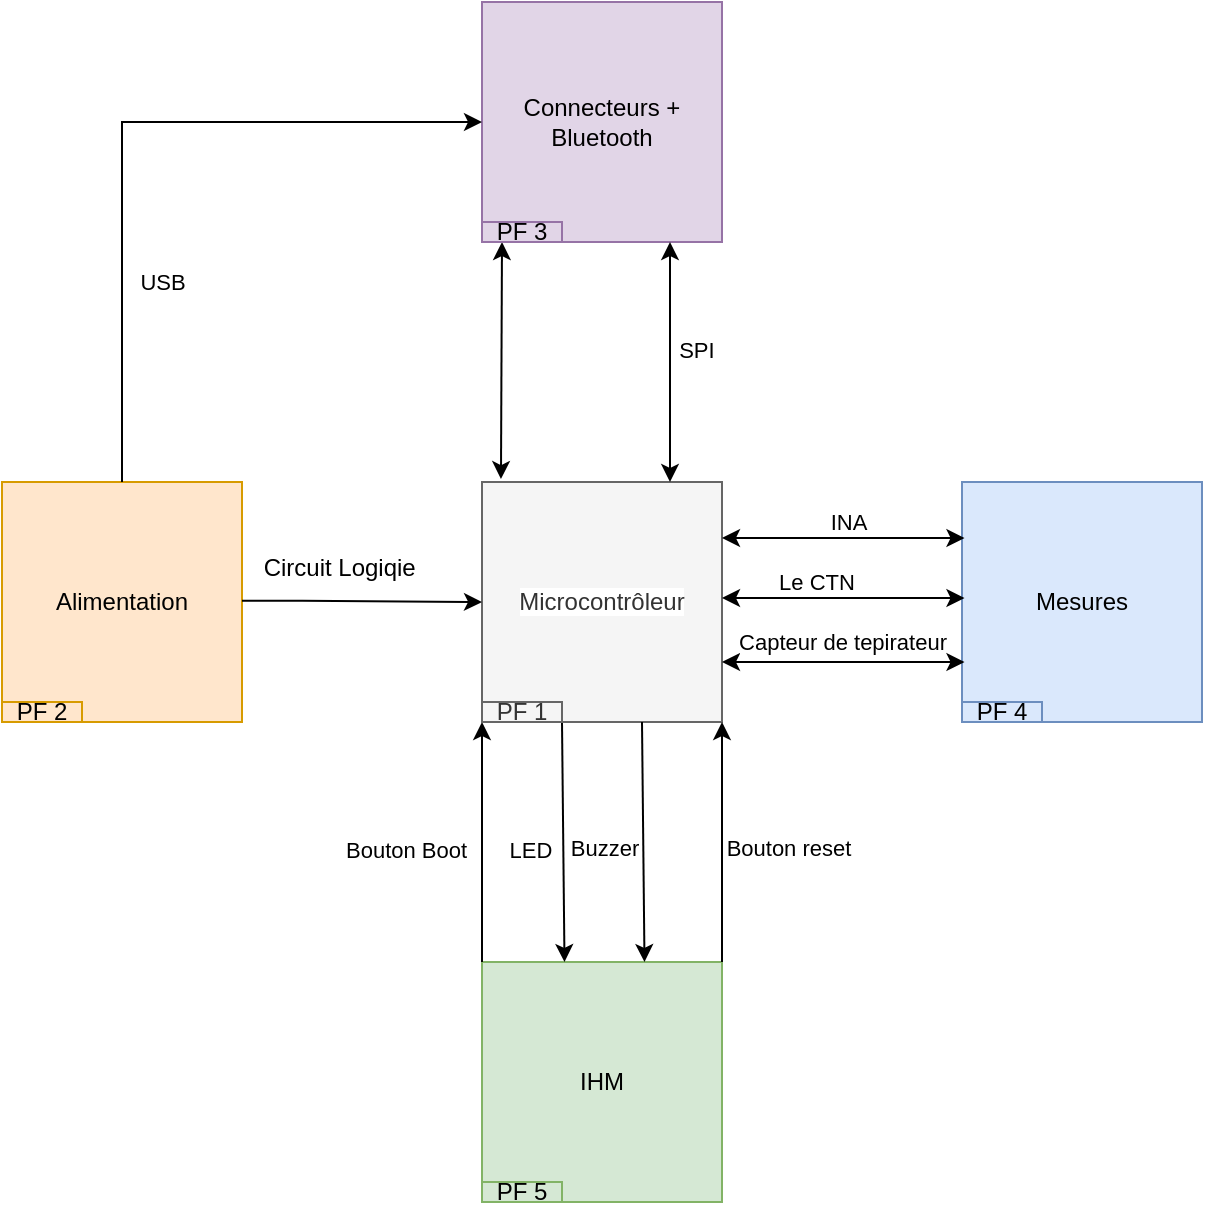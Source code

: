 <mxfile version="25.0.3" pages="4">
  <diagram id="eLjGlvtgSIuJ-01_XOGj" name="FP1">
    <mxGraphModel dx="906" dy="491" grid="1" gridSize="10" guides="1" tooltips="1" connect="1" arrows="1" fold="1" page="1" pageScale="1" pageWidth="827" pageHeight="1169" math="0" shadow="0">
      <root>
        <mxCell id="0" />
        <mxCell id="1" parent="0" />
        <mxCell id="Ai6zuHlEriuhiluNEPSa-1" value="&lt;span style=&quot;background-color: rgb(255, 255, 255);&quot;&gt;Microcontrôleur&lt;/span&gt;" style="whiteSpace=wrap;html=1;aspect=fixed;fillColor=#f5f5f5;fontColor=#333333;strokeColor=#666666;" parent="1" vertex="1">
          <mxGeometry x="320" y="240" width="120" height="120" as="geometry" />
        </mxCell>
        <mxCell id="DhyNFHMJRKEym1JWMfzO-1" value="Alimentation" style="whiteSpace=wrap;html=1;aspect=fixed;fillColor=#ffe6cc;strokeColor=#d79b00;" parent="1" vertex="1">
          <mxGeometry x="80" y="240" width="120" height="120" as="geometry" />
        </mxCell>
        <mxCell id="DhyNFHMJRKEym1JWMfzO-2" value="IHM" style="whiteSpace=wrap;html=1;aspect=fixed;fillColor=#d5e8d4;strokeColor=#82b366;" parent="1" vertex="1">
          <mxGeometry x="320" y="480" width="120" height="120" as="geometry" />
        </mxCell>
        <mxCell id="DhyNFHMJRKEym1JWMfzO-3" value="Connecteurs + Bluetooth" style="whiteSpace=wrap;html=1;aspect=fixed;fillColor=#e1d5e7;strokeColor=#9673a6;" parent="1" vertex="1">
          <mxGeometry x="320" width="120" height="120" as="geometry" />
        </mxCell>
        <mxCell id="DhyNFHMJRKEym1JWMfzO-4" value="Mesures" style="whiteSpace=wrap;html=1;aspect=fixed;fillColor=#dae8fc;strokeColor=#6c8ebf;" parent="1" vertex="1">
          <mxGeometry x="560" y="240" width="120" height="120" as="geometry" />
        </mxCell>
        <mxCell id="DhyNFHMJRKEym1JWMfzO-6" value="" style="endArrow=classic;html=1;rounded=0;entryX=0;entryY=0.5;entryDx=0;entryDy=0;" parent="1" target="Ai6zuHlEriuhiluNEPSa-1" edge="1">
          <mxGeometry width="50" height="50" relative="1" as="geometry">
            <mxPoint x="200" y="299.38" as="sourcePoint" />
            <mxPoint x="260" y="299.38" as="targetPoint" />
            <Array as="points">
              <mxPoint x="230" y="299.38" />
            </Array>
          </mxGeometry>
        </mxCell>
        <mxCell id="DhyNFHMJRKEym1JWMfzO-7" value="Circuit Logiqie&amp;nbsp;" style="text;html=1;align=center;verticalAlign=middle;resizable=0;points=[];autosize=1;strokeColor=none;fillColor=none;" parent="1" vertex="1">
          <mxGeometry x="200" y="268" width="100" height="30" as="geometry" />
        </mxCell>
        <mxCell id="DhyNFHMJRKEym1JWMfzO-8" value="" style="endArrow=classic;html=1;rounded=0;entryX=0;entryY=0.5;entryDx=0;entryDy=0;" parent="1" target="DhyNFHMJRKEym1JWMfzO-3" edge="1">
          <mxGeometry width="50" height="50" relative="1" as="geometry">
            <mxPoint x="140" y="240" as="sourcePoint" />
            <mxPoint x="140" y="60" as="targetPoint" />
            <Array as="points">
              <mxPoint x="140" y="60" />
            </Array>
          </mxGeometry>
        </mxCell>
        <mxCell id="DhyNFHMJRKEym1JWMfzO-9" value="USB" style="edgeLabel;html=1;align=center;verticalAlign=middle;resizable=0;points=[];" parent="DhyNFHMJRKEym1JWMfzO-8" vertex="1" connectable="0">
          <mxGeometry x="-0.443" y="-10" relative="1" as="geometry">
            <mxPoint x="10" as="offset" />
          </mxGeometry>
        </mxCell>
        <mxCell id="DhyNFHMJRKEym1JWMfzO-10" value="" style="endArrow=classic;startArrow=classic;html=1;rounded=0;exitX=0.25;exitY=0;exitDx=0;exitDy=0;entryX=0.25;entryY=1;entryDx=0;entryDy=0;" parent="1" source="oPwNnL5SmUsDwTw-lGXM-3" target="DhyNFHMJRKEym1JWMfzO-3" edge="1">
          <mxGeometry width="50" height="50" relative="1" as="geometry">
            <mxPoint x="360" y="240" as="sourcePoint" />
            <mxPoint x="362" y="130" as="targetPoint" />
          </mxGeometry>
        </mxCell>
        <mxCell id="DhyNFHMJRKEym1JWMfzO-20" value="" style="endArrow=classic;startArrow=classic;html=1;rounded=0;exitX=0.25;exitY=0;exitDx=0;exitDy=0;entryX=0.25;entryY=1;entryDx=0;entryDy=0;" parent="1" edge="1">
          <mxGeometry width="50" height="50" relative="1" as="geometry">
            <mxPoint x="414" y="240" as="sourcePoint" />
            <mxPoint x="414" y="120" as="targetPoint" />
          </mxGeometry>
        </mxCell>
        <mxCell id="DhyNFHMJRKEym1JWMfzO-21" value="SPI&amp;nbsp;&amp;nbsp;" style="edgeLabel;html=1;align=center;verticalAlign=middle;resizable=0;points=[];" parent="DhyNFHMJRKEym1JWMfzO-20" vertex="1" connectable="0">
          <mxGeometry x="0.108" y="10" relative="1" as="geometry">
            <mxPoint x="26" as="offset" />
          </mxGeometry>
        </mxCell>
        <mxCell id="DhyNFHMJRKEym1JWMfzO-22" value="" style="endArrow=classic;startArrow=classic;html=1;rounded=0;entryX=0.25;entryY=1;entryDx=0;entryDy=0;" parent="1" edge="1">
          <mxGeometry x="-0.333" y="-116" width="50" height="50" relative="1" as="geometry">
            <mxPoint x="561.25" y="268" as="sourcePoint" />
            <mxPoint x="440" y="268" as="targetPoint" />
            <Array as="points">
              <mxPoint x="511.25" y="268" />
            </Array>
            <mxPoint as="offset" />
          </mxGeometry>
        </mxCell>
        <mxCell id="DhyNFHMJRKEym1JWMfzO-23" value="INA" style="edgeLabel;html=1;align=center;verticalAlign=middle;resizable=0;points=[];" parent="DhyNFHMJRKEym1JWMfzO-22" vertex="1" connectable="0">
          <mxGeometry x="0.108" y="10" relative="1" as="geometry">
            <mxPoint x="8" y="-18" as="offset" />
          </mxGeometry>
        </mxCell>
        <mxCell id="DhyNFHMJRKEym1JWMfzO-24" value="&#xa;&lt;span style=&quot;color: rgba(0, 0, 0, 0); font-family: monospace; font-size: 0px; font-style: normal; font-variant-ligatures: normal; font-variant-caps: normal; font-weight: 400; letter-spacing: normal; orphans: 2; text-align: start; text-indent: 0px; text-transform: none; widows: 2; word-spacing: 0px; -webkit-text-stroke-width: 0px; white-space: nowrap; background-color: rgb(251, 251, 251); text-decoration-thickness: initial; text-decoration-style: initial; text-decoration-color: initial; display: inline !important; float: none;&quot;&gt;%3CmxGraphModel%3E%3Croot%3E%3CmxCell%20id%3D%220%22%2F%3E%3CmxCell%20id%3D%221%22%20parent%3D%220%22%2F%3E%3CmxCell%20id%3D%222%22%20value%3D%22INA%22%20style%3D %22edgeLabel%3Bhtml%3D1%3Balign%3Dcenter%3BverticalAlign%3Dmiddle%3Bresizable%3D0%3Bpoints%3D%5B%5D%3B%22%20vertex%3D%221%22%20connectable%3D%220%22%20parent%3D%221%22%3E%3CmxGeometry%20x%3D%22502.583%22%20y%3D%22340%22%20as%3D%22géométrie%22%2F% 3E%3C%2FmxCell%3E%3C%2Froot%3E%3C%2FmxGraphModel%3E" style="endArrow=classic;startArrow=classic;html=1;rounded=0;entryX=0.25;entryY=1;entryDx=0;entryDy=0;" parent="1" edge="1">
          <mxGeometry x="-0.333" y="-116" width="50" height="50" relative="1" as="geometry">
            <mxPoint x="561.25" y="298" as="sourcePoint" />
            <mxPoint x="440" y="298" as="targetPoint" />
            <Array as="points" />
            <mxPoint as="offset" />
          </mxGeometry>
        </mxCell>
        <mxCell id="V7yXhvU9zbuOwkdC0AbH-4" value="Le CTN" style="edgeLabel;html=1;align=center;verticalAlign=middle;resizable=0;points=[];" vertex="1" connectable="0" parent="DhyNFHMJRKEym1JWMfzO-24">
          <mxGeometry x="0.238" y="-8" relative="1" as="geometry">
            <mxPoint as="offset" />
          </mxGeometry>
        </mxCell>
        <mxCell id="DhyNFHMJRKEym1JWMfzO-26" value="" style="endArrow=classic;startArrow=classic;html=1;rounded=0;" parent="1" edge="1">
          <mxGeometry x="-0.333" y="-116" width="50" height="50" relative="1" as="geometry">
            <mxPoint x="561.25" y="330" as="sourcePoint" />
            <mxPoint x="440" y="330" as="targetPoint" />
            <Array as="points">
              <mxPoint x="511.25" y="330" />
            </Array>
            <mxPoint as="offset" />
          </mxGeometry>
        </mxCell>
        <mxCell id="DhyNFHMJRKEym1JWMfzO-28" value="Capteur de tepirateur" style="edgeLabel;html=1;align=center;verticalAlign=middle;resizable=0;points=[];" parent="DhyNFHMJRKEym1JWMfzO-26" vertex="1" connectable="0">
          <mxGeometry x="0.179" y="-10" relative="1" as="geometry">
            <mxPoint x="10" as="offset" />
          </mxGeometry>
        </mxCell>
        <mxCell id="DhyNFHMJRKEym1JWMfzO-40" value="" style="endArrow=classic;html=1;rounded=0;exitX=0;exitY=0;exitDx=0;exitDy=0;entryX=0;entryY=1;entryDx=0;entryDy=0;" parent="1" source="DhyNFHMJRKEym1JWMfzO-2" target="Ai6zuHlEriuhiluNEPSa-1" edge="1">
          <mxGeometry width="50" height="50" relative="1" as="geometry">
            <mxPoint x="318.75" y="360" as="sourcePoint" />
            <mxPoint x="270" y="360" as="targetPoint" />
          </mxGeometry>
        </mxCell>
        <mxCell id="DhyNFHMJRKEym1JWMfzO-41" value="&lt;span style=&quot;color: rgb(0, 0, 0); font-family: Helvetica; font-size: 11px; font-style: normal; font-variant-ligatures: normal; font-variant-caps: normal; font-weight: 400; letter-spacing: normal; orphans: 2; text-align: center; text-indent: 0px; text-transform: none; widows: 2; word-spacing: 0px; -webkit-text-stroke-width: 0px; white-space: nowrap; background-color: rgb(255, 255, 255); text-decoration-thickness: initial; text-decoration-style: initial; text-decoration-color: initial; display: inline !important; float: none;&quot;&gt;Bouton Boot&lt;/span&gt;" style="text;whiteSpace=wrap;html=1;" parent="1" vertex="1">
          <mxGeometry x="250" y="410" width="60" height="20" as="geometry" />
        </mxCell>
        <mxCell id="DhyNFHMJRKEym1JWMfzO-42" value="" style="endArrow=classic;html=1;rounded=0;entryX=0;entryY=0;entryDx=0;entryDy=0;" parent="1" edge="1">
          <mxGeometry width="50" height="50" relative="1" as="geometry">
            <mxPoint x="360" y="360" as="sourcePoint" />
            <mxPoint x="361.25" y="480" as="targetPoint" />
          </mxGeometry>
        </mxCell>
        <mxCell id="DhyNFHMJRKEym1JWMfzO-46" value="LED" style="edgeLabel;html=1;align=center;verticalAlign=middle;resizable=0;points=[];" parent="DhyNFHMJRKEym1JWMfzO-42" vertex="1" connectable="0">
          <mxGeometry x="0.057" y="-6" relative="1" as="geometry">
            <mxPoint x="-11" as="offset" />
          </mxGeometry>
        </mxCell>
        <mxCell id="DhyNFHMJRKEym1JWMfzO-44" value="" style="endArrow=classic;html=1;rounded=0;entryX=0;entryY=0;entryDx=0;entryDy=0;" parent="1" edge="1">
          <mxGeometry width="50" height="50" relative="1" as="geometry">
            <mxPoint x="400" y="360" as="sourcePoint" />
            <mxPoint x="401.25" y="480" as="targetPoint" />
          </mxGeometry>
        </mxCell>
        <mxCell id="DhyNFHMJRKEym1JWMfzO-45" value="Buzzer" style="edgeLabel;html=1;align=center;verticalAlign=middle;resizable=0;points=[];" parent="DhyNFHMJRKEym1JWMfzO-44" vertex="1" connectable="0">
          <mxGeometry x="-0.089" y="-11" relative="1" as="geometry">
            <mxPoint x="-9" y="8" as="offset" />
          </mxGeometry>
        </mxCell>
        <mxCell id="DhyNFHMJRKEym1JWMfzO-47" value="" style="endArrow=classic;html=1;rounded=0;entryX=1;entryY=1;entryDx=0;entryDy=0;" parent="1" target="Ai6zuHlEriuhiluNEPSa-1" edge="1">
          <mxGeometry width="50" height="50" relative="1" as="geometry">
            <mxPoint x="440" y="480" as="sourcePoint" />
            <mxPoint x="490" y="430" as="targetPoint" />
          </mxGeometry>
        </mxCell>
        <mxCell id="DhyNFHMJRKEym1JWMfzO-48" value="Bouton reset" style="edgeLabel;html=1;align=center;verticalAlign=middle;resizable=0;points=[];" parent="DhyNFHMJRKEym1JWMfzO-47" vertex="1" connectable="0">
          <mxGeometry x="0.108" y="9" relative="1" as="geometry">
            <mxPoint x="42" y="9" as="offset" />
          </mxGeometry>
        </mxCell>
        <mxCell id="VX6As82zfixzmDlWzGU--1" value="PF 1" style="rounded=0;whiteSpace=wrap;html=1;fillColor=#f5f5f5;fontColor=#333333;strokeColor=#666666;" vertex="1" parent="1">
          <mxGeometry x="320" y="350" width="40" height="10" as="geometry" />
        </mxCell>
        <mxCell id="VX6As82zfixzmDlWzGU--3" value="&#xa;&lt;span style=&quot;color: rgba(0, 0, 0, 0); font-family: monospace; font-size: 0px; font-style: normal; font-variant-ligatures: normal; font-variant-caps: normal; font-weight: 400; letter-spacing: normal; orphans: 2; text-align: start; text-indent: 0px; text-transform: none; widows: 2; word-spacing: 0px; -webkit-text-stroke-width: 0px; white-space: nowrap; background-color: rgb(251, 251, 251); text-decoration-thickness: initial; text-decoration-style: initial; text-decoration-color: initial; display: inline !important; float: none;&quot;&gt;%3CmxGraphModel%3E%3Croot%3E%3CmxCell%20id%3D%220%22%2F%3E%3CmxCell%20id%3D%221%22%20parent%3D%220%22%2F%3E%3CmxCell%20id%3D%222%22%20value%3D%22FP1%22%20style%3D%22rounded%3D0%3BwhiteSpace%3Denveloppement%3Bhtml%3D1%3B%22%20vertex%3D%221%22%20parent%3D%221%22%3E%3CmxGéométrie%20x%3D%22320%22%20y%3D%22590%22%20largeur%3D%2230%22%20hauteur%3D%2210%22%20as%3D%22géométrie%22%2F%3E%3C%2FmxCell% 3E%3C%2Froot%3E%3C%2FmxGraphModel%3E" style="text;html=1;align=center;verticalAlign=middle;resizable=0;points=[];autosize=1;strokeColor=none;fillColor=none;" vertex="1" parent="1">
          <mxGeometry x="260" y="353" width="20" height="40" as="geometry" />
        </mxCell>
        <mxCell id="VX6As82zfixzmDlWzGU--10" value="PF 2" style="rounded=0;whiteSpace=wrap;html=1;fillColor=#ffe6cc;strokeColor=#d79b00;" vertex="1" parent="1">
          <mxGeometry x="80" y="350" width="40" height="10" as="geometry" />
        </mxCell>
        <mxCell id="VX6As82zfixzmDlWzGU--14" value="PF 4" style="rounded=0;whiteSpace=wrap;html=1;fillColor=#dae8fc;strokeColor=#6c8ebf;" vertex="1" parent="1">
          <mxGeometry x="560" y="350" width="40" height="10" as="geometry" />
        </mxCell>
        <mxCell id="VX6As82zfixzmDlWzGU--15" value="PF 5" style="rounded=0;whiteSpace=wrap;html=1;fillColor=#d5e8d4;strokeColor=#82b366;" vertex="1" parent="1">
          <mxGeometry x="320" y="590" width="40" height="10" as="geometry" />
        </mxCell>
        <mxCell id="oPwNnL5SmUsDwTw-lGXM-4" value="" style="endArrow=classic;startArrow=classic;html=1;rounded=0;entryX=0.25;entryY=1;entryDx=0;entryDy=0;exitX=0.079;exitY=-0.012;exitDx=0;exitDy=0;exitPerimeter=0;" edge="1" parent="1" source="Ai6zuHlEriuhiluNEPSa-1" target="oPwNnL5SmUsDwTw-lGXM-3">
          <mxGeometry width="50" height="50" relative="1" as="geometry">
            <mxPoint x="330" y="230" as="sourcePoint" />
            <mxPoint x="350" y="120" as="targetPoint" />
          </mxGeometry>
        </mxCell>
        <mxCell id="oPwNnL5SmUsDwTw-lGXM-3" value="PF 3" style="rounded=0;whiteSpace=wrap;html=1;fillColor=#e1d5e7;strokeColor=#9673a6;" vertex="1" parent="1">
          <mxGeometry x="320" y="110" width="40" height="10" as="geometry" />
        </mxCell>
      </root>
    </mxGraphModel>
  </diagram>
  <diagram name="FP2" id="scVBeVEp4Os36_rbWW-t">
    <mxGraphModel dx="1775" dy="2613" grid="1" gridSize="10" guides="1" tooltips="1" connect="1" arrows="1" fold="1" page="1" pageScale="1" pageWidth="850" pageHeight="1100" math="0" shadow="0">
      <root>
        <mxCell id="0" />
        <mxCell id="1" parent="0" />
        <mxCell id="ZI3DYz8M4ceQJj92VJ2S-158" value="" style="group" vertex="1" connectable="0" parent="1">
          <mxGeometry x="850" y="-1100" width="850" height="500" as="geometry" />
        </mxCell>
        <mxCell id="ZI3DYz8M4ceQJj92VJ2S-88" value="" style="rounded=0;whiteSpace=wrap;html=1;fillColor=none;" vertex="1" parent="ZI3DYz8M4ceQJj92VJ2S-158">
          <mxGeometry x="37.363" width="775.275" height="467.391" as="geometry" />
        </mxCell>
        <mxCell id="ZI3DYz8M4ceQJj92VJ2S-89" value="FP3" style="rounded=0;whiteSpace=wrap;html=1;fontFamily=Courier New;" vertex="1" parent="ZI3DYz8M4ceQJj92VJ2S-158">
          <mxGeometry x="37.363" width="37.363" height="21.739" as="geometry" />
        </mxCell>
        <mxCell id="ZI3DYz8M4ceQJj92VJ2S-155" value="&lt;font color=&quot;#ff3333&quot;&gt;3V3&lt;/font&gt;" style="text;html=1;align=center;verticalAlign=middle;whiteSpace=wrap;rounded=0;fontFamily=Courier New;fontSize=6;" vertex="1" parent="ZI3DYz8M4ceQJj92VJ2S-158">
          <mxGeometry x="498.791" y="190.217" width="54.176" height="32.609" as="geometry" />
        </mxCell>
        <mxCell id="ZI3DYz8M4ceQJj92VJ2S-170" value="" style="group" vertex="1" connectable="0" parent="ZI3DYz8M4ceQJj92VJ2S-158">
          <mxGeometry x="566.978" y="48.913" width="242.857" height="282.609" as="geometry" />
        </mxCell>
        <mxCell id="ZI3DYz8M4ceQJj92VJ2S-124" value="&lt;div&gt;Bridge&amp;nbsp;&lt;/div&gt;&lt;div&gt;USB-&amp;gt;UART&lt;/div&gt;" style="rounded=0;whiteSpace=wrap;html=1;fillColor=#647687;fontColor=#ffffff;strokeColor=#314354;" vertex="1" parent="ZI3DYz8M4ceQJj92VJ2S-170">
          <mxGeometry x="4.67" width="112.088" height="65.217" as="geometry" />
        </mxCell>
        <mxCell id="ZI3DYz8M4ceQJj92VJ2S-125" value="" style="endArrow=block;html=1;rounded=0;entryX=0.75;entryY=1;entryDx=0;entryDy=0;startArrow=block;startFill=1;endFill=1;" edge="1" parent="ZI3DYz8M4ceQJj92VJ2S-170">
          <mxGeometry width="50" height="50" relative="1" as="geometry">
            <mxPoint x="172.802" y="16.185" as="sourcePoint" />
            <mxPoint x="116.758" y="16.185" as="targetPoint" />
          </mxGeometry>
        </mxCell>
        <mxCell id="ZI3DYz8M4ceQJj92VJ2S-126" value="" style="endArrow=block;html=1;rounded=0;entryX=0.75;entryY=1;entryDx=0;entryDy=0;startArrow=block;startFill=1;endFill=1;" edge="1" parent="ZI3DYz8M4ceQJj92VJ2S-170">
          <mxGeometry width="50" height="50" relative="1" as="geometry">
            <mxPoint x="172.802" y="37.891" as="sourcePoint" />
            <mxPoint x="116.758" y="37.891" as="targetPoint" />
          </mxGeometry>
        </mxCell>
        <mxCell id="ZI3DYz8M4ceQJj92VJ2S-129" value="D+" style="text;html=1;align=center;verticalAlign=middle;whiteSpace=wrap;rounded=0;fontFamily=Courier New;fontSize=6;" vertex="1" parent="ZI3DYz8M4ceQJj92VJ2S-170">
          <mxGeometry x="79.396" width="56.044" height="32.609" as="geometry" />
        </mxCell>
        <mxCell id="ZI3DYz8M4ceQJj92VJ2S-130" value="D-" style="text;html=1;align=center;verticalAlign=middle;whiteSpace=wrap;rounded=0;fontFamily=Courier New;fontSize=6;" vertex="1" parent="ZI3DYz8M4ceQJj92VJ2S-170">
          <mxGeometry x="79.396" y="21.739" width="56.044" height="32.609" as="geometry" />
        </mxCell>
        <mxCell id="ZI3DYz8M4ceQJj92VJ2S-131" value="" style="endArrow=none;html=1;rounded=0;entryX=0.75;entryY=1;entryDx=0;entryDy=0;endFill=0;" edge="1" parent="ZI3DYz8M4ceQJj92VJ2S-170">
          <mxGeometry width="50" height="50" relative="1" as="geometry">
            <mxPoint x="42.033" y="130.435" as="sourcePoint" />
            <mxPoint x="42.033" y="65.217" as="targetPoint" />
          </mxGeometry>
        </mxCell>
        <mxCell id="ZI3DYz8M4ceQJj92VJ2S-132" value="" style="endArrow=block;html=1;rounded=0;entryX=0.75;entryY=1;entryDx=0;entryDy=0;endFill=1;" edge="1" parent="ZI3DYz8M4ceQJj92VJ2S-170">
          <mxGeometry width="50" height="50" relative="1" as="geometry">
            <mxPoint x="78.957" y="130.435" as="sourcePoint" />
            <mxPoint x="78.957" y="65.217" as="targetPoint" />
          </mxGeometry>
        </mxCell>
        <mxCell id="ZI3DYz8M4ceQJj92VJ2S-133" value="" style="endArrow=none;html=1;rounded=0;endFill=0;" edge="1" parent="ZI3DYz8M4ceQJj92VJ2S-170">
          <mxGeometry width="50" height="50" relative="1" as="geometry">
            <mxPoint x="42.033" y="173.913" as="sourcePoint" />
            <mxPoint x="42.033" y="239.13" as="targetPoint" />
          </mxGeometry>
        </mxCell>
        <mxCell id="ZI3DYz8M4ceQJj92VJ2S-134" value="" style="endArrow=block;html=1;rounded=0;endFill=1;" edge="1" parent="ZI3DYz8M4ceQJj92VJ2S-170">
          <mxGeometry width="50" height="50" relative="1" as="geometry">
            <mxPoint x="79.396" y="173.913" as="sourcePoint" />
            <mxPoint x="79.396" y="239.13" as="targetPoint" />
          </mxGeometry>
        </mxCell>
        <mxCell id="ZI3DYz8M4ceQJj92VJ2S-135" value="" style="endArrow=none;html=1;rounded=0;" edge="1" parent="ZI3DYz8M4ceQJj92VJ2S-170">
          <mxGeometry width="50" height="50" relative="1" as="geometry">
            <mxPoint x="42.033" y="173.913" as="sourcePoint" />
            <mxPoint x="79.396" y="130.435" as="targetPoint" />
          </mxGeometry>
        </mxCell>
        <mxCell id="ZI3DYz8M4ceQJj92VJ2S-136" value="" style="endArrow=none;html=1;rounded=0;" edge="1" parent="ZI3DYz8M4ceQJj92VJ2S-170">
          <mxGeometry width="50" height="50" relative="1" as="geometry">
            <mxPoint x="79.396" y="173.913" as="sourcePoint" />
            <mxPoint x="42.033" y="130.435" as="targetPoint" />
          </mxGeometry>
        </mxCell>
        <mxCell id="ZI3DYz8M4ceQJj92VJ2S-137" value="&lt;div&gt;TX&lt;/div&gt;" style="text;html=1;align=center;verticalAlign=middle;whiteSpace=wrap;rounded=0;fontFamily=Courier New;fontSize=6;" vertex="1" parent="ZI3DYz8M4ceQJj92VJ2S-170">
          <mxGeometry x="14.011" y="228.261" width="56.044" height="32.609" as="geometry" />
        </mxCell>
        <mxCell id="ZI3DYz8M4ceQJj92VJ2S-138" value="&lt;div&gt;RX&lt;/div&gt;" style="text;html=1;align=center;verticalAlign=middle;whiteSpace=wrap;rounded=0;fontFamily=Courier New;fontSize=6;" vertex="1" parent="ZI3DYz8M4ceQJj92VJ2S-170">
          <mxGeometry x="51.374" y="228.261" width="56.044" height="32.609" as="geometry" />
        </mxCell>
        <mxCell id="ZI3DYz8M4ceQJj92VJ2S-139" value="&lt;div&gt;TX&lt;/div&gt;" style="text;html=1;align=center;verticalAlign=middle;whiteSpace=wrap;rounded=0;fontFamily=Courier New;fontSize=6;" vertex="1" parent="ZI3DYz8M4ceQJj92VJ2S-170">
          <mxGeometry x="14.011" y="43.478" width="56.044" height="32.609" as="geometry" />
        </mxCell>
        <mxCell id="ZI3DYz8M4ceQJj92VJ2S-140" value="&lt;div&gt;RX&lt;/div&gt;" style="text;html=1;align=center;verticalAlign=middle;whiteSpace=wrap;rounded=0;fontFamily=Courier New;fontSize=6;" vertex="1" parent="ZI3DYz8M4ceQJj92VJ2S-170">
          <mxGeometry x="51.374" y="43.478" width="56.044" height="32.609" as="geometry" />
        </mxCell>
        <mxCell id="ZI3DYz8M4ceQJj92VJ2S-141" value="&lt;div style=&quot;font-size: 10px;&quot;&gt;&lt;b&gt;&lt;font color=&quot;#009900&quot; style=&quot;font-size: 10px;&quot;&gt;TX -&amp;gt; ESP_32_TX&lt;/font&gt;&lt;/b&gt;&lt;/div&gt;&lt;div style=&quot;font-size: 10px;&quot;&gt;&lt;b&gt;&lt;font color=&quot;#009900&quot; style=&quot;font-size: 10px;&quot;&gt;RX -&amp;gt; ESP32_RX&lt;/font&gt;&lt;font color=&quot;#009900&quot; style=&quot;font-size: 10px;&quot;&gt;&lt;br&gt;&lt;/font&gt;&lt;/b&gt;&lt;/div&gt;" style="text;html=1;align=center;verticalAlign=middle;whiteSpace=wrap;rounded=0;fontFamily=Courier New;fontSize=6;" vertex="1" parent="ZI3DYz8M4ceQJj92VJ2S-170">
          <mxGeometry y="250.0" width="121.429" height="32.609" as="geometry" />
        </mxCell>
        <mxCell id="ZI3DYz8M4ceQJj92VJ2S-146" value="SP4" style="rounded=0;whiteSpace=wrap;html=1;fontFamily=Courier New;fillColor=#647687;fontColor=#ffffff;strokeColor=#314354;" vertex="1" parent="ZI3DYz8M4ceQJj92VJ2S-170">
          <mxGeometry x="4.67" width="37.363" height="21.739" as="geometry" />
        </mxCell>
        <mxCell id="ZI3DYz8M4ceQJj92VJ2S-127" value="D+" style="text;html=1;align=center;verticalAlign=middle;whiteSpace=wrap;rounded=0;fontFamily=Courier New;fontSize=6;" vertex="1" parent="ZI3DYz8M4ceQJj92VJ2S-170">
          <mxGeometry x="149.918" y="-1.087" width="56.044" height="32.609" as="geometry" />
        </mxCell>
        <mxCell id="ZI3DYz8M4ceQJj92VJ2S-128" value="D-" style="text;html=1;align=center;verticalAlign=middle;whiteSpace=wrap;rounded=0;fontFamily=Courier New;fontSize=6;" vertex="1" parent="ZI3DYz8M4ceQJj92VJ2S-170">
          <mxGeometry x="149.918" y="21.739" width="56.044" height="32.609" as="geometry" />
        </mxCell>
        <mxCell id="ZI3DYz8M4ceQJj92VJ2S-142" value="&lt;b&gt;&lt;font color=&quot;#009900&quot; style=&quot;font-size: 10px;&quot;&gt;D+ &amp;amp; D- From USB&lt;/font&gt;&lt;/b&gt;" style="text;html=1;align=center;verticalAlign=middle;whiteSpace=wrap;rounded=0;fontFamily=Courier New;fontSize=6;" vertex="1" parent="ZI3DYz8M4ceQJj92VJ2S-170">
          <mxGeometry x="116.758" y="43.478" width="121.429" height="32.609" as="geometry" />
        </mxCell>
        <mxCell id="ZI3DYz8M4ceQJj92VJ2S-171" value="" style="group" vertex="1" connectable="0" parent="ZI3DYz8M4ceQJj92VJ2S-158">
          <mxGeometry x="40.165" y="48.913" width="494.121" height="402.174" as="geometry" />
        </mxCell>
        <mxCell id="ZI3DYz8M4ceQJj92VJ2S-90" value="&lt;font&gt;MikroBus&lt;/font&gt;" style="rounded=0;whiteSpace=wrap;html=1;fontFamily=Courier New;fillColor=#f5f5f5;strokeColor=#666666;fontColor=#333333;" vertex="1" parent="ZI3DYz8M4ceQJj92VJ2S-171">
          <mxGeometry x="19.615" width="176.538" height="65.217" as="geometry" />
        </mxCell>
        <mxCell id="ZI3DYz8M4ceQJj92VJ2S-91" value="Grove 1" style="rounded=0;whiteSpace=wrap;html=1;fontFamily=Courier New;" vertex="1" parent="ZI3DYz8M4ceQJj92VJ2S-171">
          <mxGeometry x="232.582" width="112.088" height="65.217" as="geometry" />
        </mxCell>
        <mxCell id="ZI3DYz8M4ceQJj92VJ2S-92" value="Grove 2" style="rounded=0;whiteSpace=wrap;html=1;fontFamily=Courier New;" vertex="1" parent="ZI3DYz8M4ceQJj92VJ2S-171">
          <mxGeometry x="382.033" width="112.088" height="65.217" as="geometry" />
        </mxCell>
        <mxCell id="ZI3DYz8M4ceQJj92VJ2S-93" value="" style="endArrow=block;html=1;rounded=0;entryX=0.75;entryY=1;entryDx=0;entryDy=0;startArrow=none;startFill=0;endFill=1;" edge="1" parent="ZI3DYz8M4ceQJj92VJ2S-171" source="ZI3DYz8M4ceQJj92VJ2S-152">
          <mxGeometry width="50" height="50" relative="1" as="geometry">
            <mxPoint x="140.11" y="369.565" as="sourcePoint" />
            <mxPoint x="140.11" y="65.217" as="targetPoint" />
          </mxGeometry>
        </mxCell>
        <mxCell id="ZI3DYz8M4ceQJj92VJ2S-94" value="" style="endArrow=block;html=1;rounded=0;entryX=0.75;entryY=1;entryDx=0;entryDy=0;endFill=1;" edge="1" parent="ZI3DYz8M4ceQJj92VJ2S-171">
          <mxGeometry width="50" height="50" relative="1" as="geometry">
            <mxPoint x="269.945" y="108.696" as="sourcePoint" />
            <mxPoint x="269.945" y="65.217" as="targetPoint" />
          </mxGeometry>
        </mxCell>
        <mxCell id="ZI3DYz8M4ceQJj92VJ2S-95" value="" style="endArrow=none;html=1;rounded=0;entryX=0.75;entryY=1;entryDx=0;entryDy=0;endFill=0;" edge="1" parent="ZI3DYz8M4ceQJj92VJ2S-171">
          <mxGeometry width="50" height="50" relative="1" as="geometry">
            <mxPoint x="307.308" y="130.435" as="sourcePoint" />
            <mxPoint x="307.308" y="65.217" as="targetPoint" />
          </mxGeometry>
        </mxCell>
        <mxCell id="ZI3DYz8M4ceQJj92VJ2S-96" value="" style="endArrow=block;html=1;rounded=0;entryX=0.75;entryY=1;entryDx=0;entryDy=0;startArrow=none;startFill=0;endFill=1;" edge="1" parent="ZI3DYz8M4ceQJj92VJ2S-171">
          <mxGeometry width="50" height="50" relative="1" as="geometry">
            <mxPoint x="177.473" y="369.565" as="sourcePoint" />
            <mxPoint x="177.473" y="65.217" as="targetPoint" />
          </mxGeometry>
        </mxCell>
        <mxCell id="ZI3DYz8M4ceQJj92VJ2S-97" value="" style="endArrow=block;html=1;rounded=0;entryX=0.75;entryY=1;entryDx=0;entryDy=0;endFill=1;" edge="1" parent="ZI3DYz8M4ceQJj92VJ2S-171">
          <mxGeometry width="50" height="50" relative="1" as="geometry">
            <mxPoint x="419.209" y="108.696" as="sourcePoint" />
            <mxPoint x="419.209" y="65.217" as="targetPoint" />
          </mxGeometry>
        </mxCell>
        <mxCell id="ZI3DYz8M4ceQJj92VJ2S-98" value="" style="endArrow=none;html=1;rounded=0;entryX=0.75;entryY=1;entryDx=0;entryDy=0;endFill=0;" edge="1" parent="ZI3DYz8M4ceQJj92VJ2S-171">
          <mxGeometry width="50" height="50" relative="1" as="geometry">
            <mxPoint x="456.571" y="130.435" as="sourcePoint" />
            <mxPoint x="456.571" y="65.217" as="targetPoint" />
          </mxGeometry>
        </mxCell>
        <mxCell id="ZI3DYz8M4ceQJj92VJ2S-99" value="" style="endArrow=none;html=1;rounded=0;" edge="1" parent="ZI3DYz8M4ceQJj92VJ2S-171">
          <mxGeometry width="50" height="50" relative="1" as="geometry">
            <mxPoint x="140.11" y="108.696" as="sourcePoint" />
            <mxPoint x="419.396" y="108.696" as="targetPoint" />
          </mxGeometry>
        </mxCell>
        <mxCell id="ZI3DYz8M4ceQJj92VJ2S-100" value="" style="endArrow=none;html=1;rounded=0;" edge="1" parent="ZI3DYz8M4ceQJj92VJ2S-171" source="ZI3DYz8M4ceQJj92VJ2S-148">
          <mxGeometry width="50" height="50" relative="1" as="geometry">
            <mxPoint x="177.473" y="130.435" as="sourcePoint" />
            <mxPoint x="456.758" y="130.435" as="targetPoint" />
          </mxGeometry>
        </mxCell>
        <mxCell id="ZI3DYz8M4ceQJj92VJ2S-101" value="&lt;div&gt;SDA&lt;/div&gt;" style="text;html=1;align=center;verticalAlign=middle;whiteSpace=wrap;rounded=0;fontFamily=Courier New;fontSize=6;" vertex="1" parent="ZI3DYz8M4ceQJj92VJ2S-171">
          <mxGeometry x="112.088" y="358.696" width="56.044" height="32.609" as="geometry" />
        </mxCell>
        <mxCell id="ZI3DYz8M4ceQJj92VJ2S-102" value="SCL" style="text;html=1;align=center;verticalAlign=middle;whiteSpace=wrap;rounded=0;fontFamily=Courier New;fontSize=6;" vertex="1" parent="ZI3DYz8M4ceQJj92VJ2S-171">
          <mxGeometry x="149.451" y="358.696" width="56.044" height="32.609" as="geometry" />
        </mxCell>
        <mxCell id="ZI3DYz8M4ceQJj92VJ2S-103" value="&lt;div&gt;SDA&lt;/div&gt;" style="text;html=1;align=center;verticalAlign=middle;whiteSpace=wrap;rounded=0;fontFamily=Courier New;fontSize=6;" vertex="1" parent="ZI3DYz8M4ceQJj92VJ2S-171">
          <mxGeometry x="112.088" y="43.478" width="56.044" height="32.609" as="geometry" />
        </mxCell>
        <mxCell id="ZI3DYz8M4ceQJj92VJ2S-104" value="SCL" style="text;html=1;align=center;verticalAlign=middle;whiteSpace=wrap;rounded=0;fontFamily=Courier New;fontSize=6;" vertex="1" parent="ZI3DYz8M4ceQJj92VJ2S-171">
          <mxGeometry x="149.451" y="43.478" width="56.044" height="32.609" as="geometry" />
        </mxCell>
        <mxCell id="ZI3DYz8M4ceQJj92VJ2S-105" value="&lt;div&gt;SDA&lt;/div&gt;" style="text;html=1;align=center;verticalAlign=middle;whiteSpace=wrap;rounded=0;fontFamily=Courier New;fontSize=6;" vertex="1" parent="ZI3DYz8M4ceQJj92VJ2S-171">
          <mxGeometry x="241.923" y="43.478" width="56.044" height="32.609" as="geometry" />
        </mxCell>
        <mxCell id="ZI3DYz8M4ceQJj92VJ2S-106" value="SCK" style="text;html=1;align=center;verticalAlign=middle;whiteSpace=wrap;rounded=0;fontFamily=Courier New;fontSize=6;" vertex="1" parent="ZI3DYz8M4ceQJj92VJ2S-171">
          <mxGeometry x="279.286" y="43.478" width="56.044" height="32.609" as="geometry" />
        </mxCell>
        <mxCell id="ZI3DYz8M4ceQJj92VJ2S-107" value="&lt;div&gt;SDA&lt;/div&gt;" style="text;html=1;align=center;verticalAlign=middle;whiteSpace=wrap;rounded=0;fontFamily=Courier New;fontSize=6;" vertex="1" parent="ZI3DYz8M4ceQJj92VJ2S-171">
          <mxGeometry x="391.374" y="43.478" width="56.044" height="32.609" as="geometry" />
        </mxCell>
        <mxCell id="ZI3DYz8M4ceQJj92VJ2S-108" value="SCK" style="text;html=1;align=center;verticalAlign=middle;whiteSpace=wrap;rounded=0;fontFamily=Courier New;fontSize=6;" vertex="1" parent="ZI3DYz8M4ceQJj92VJ2S-171">
          <mxGeometry x="428.736" y="43.478" width="56.044" height="32.609" as="geometry" />
        </mxCell>
        <mxCell id="ZI3DYz8M4ceQJj92VJ2S-109" value="" style="endArrow=block;html=1;rounded=0;fillColor=#f8cecc;strokeColor=#FF3333;endFill=1;" edge="1" parent="ZI3DYz8M4ceQJj92VJ2S-171">
          <mxGeometry width="50" height="50" relative="1" as="geometry">
            <mxPoint x="186.813" y="152.174" as="sourcePoint" />
            <mxPoint x="186.813" y="65.217" as="targetPoint" />
            <Array as="points" />
          </mxGeometry>
        </mxCell>
        <mxCell id="ZI3DYz8M4ceQJj92VJ2S-110" value="" style="endArrow=block;html=1;rounded=0;fillColor=#f8cecc;strokeColor=#FF3333;endFill=1;" edge="1" parent="ZI3DYz8M4ceQJj92VJ2S-171">
          <mxGeometry width="50" height="50" relative="1" as="geometry">
            <mxPoint x="336.264" y="152.174" as="sourcePoint" />
            <mxPoint x="336.264" y="65.217" as="targetPoint" />
            <Array as="points" />
          </mxGeometry>
        </mxCell>
        <mxCell id="ZI3DYz8M4ceQJj92VJ2S-111" value="" style="endArrow=block;html=1;rounded=0;fillColor=#f8cecc;strokeColor=#FF3333;endFill=1;" edge="1" parent="ZI3DYz8M4ceQJj92VJ2S-171">
          <mxGeometry width="50" height="50" relative="1" as="geometry">
            <mxPoint x="485.714" y="152.174" as="sourcePoint" />
            <mxPoint x="485.714" y="65.217" as="targetPoint" />
            <Array as="points" />
          </mxGeometry>
        </mxCell>
        <mxCell id="ZI3DYz8M4ceQJj92VJ2S-112" value="" style="endArrow=none;html=1;rounded=0;entryX=0.75;entryY=1;entryDx=0;entryDy=0;startArrow=block;startFill=1;endFill=0;" edge="1" parent="ZI3DYz8M4ceQJj92VJ2S-171">
          <mxGeometry width="50" height="50" relative="1" as="geometry">
            <mxPoint x="112.088" y="217.391" as="sourcePoint" />
            <mxPoint x="112.088" y="65.217" as="targetPoint" />
            <Array as="points">
              <mxPoint x="112.088" y="141.304" />
            </Array>
          </mxGeometry>
        </mxCell>
        <mxCell id="ZI3DYz8M4ceQJj92VJ2S-113" value="" style="endArrow=block;html=1;rounded=0;entryX=0.75;entryY=1;entryDx=0;entryDy=0;startArrow=none;startFill=0;endFill=1;" edge="1" parent="ZI3DYz8M4ceQJj92VJ2S-171">
          <mxGeometry width="50" height="50" relative="1" as="geometry">
            <mxPoint x="84.066" y="217.391" as="sourcePoint" />
            <mxPoint x="84.066" y="65.217" as="targetPoint" />
          </mxGeometry>
        </mxCell>
        <mxCell id="ZI3DYz8M4ceQJj92VJ2S-114" value="" style="endArrow=block;html=1;rounded=0;entryX=0.75;entryY=1;entryDx=0;entryDy=0;startArrow=none;startFill=0;endFill=1;" edge="1" parent="ZI3DYz8M4ceQJj92VJ2S-171">
          <mxGeometry width="50" height="50" relative="1" as="geometry">
            <mxPoint x="56.044" y="217.391" as="sourcePoint" />
            <mxPoint x="56.044" y="65.217" as="targetPoint" />
          </mxGeometry>
        </mxCell>
        <mxCell id="ZI3DYz8M4ceQJj92VJ2S-115" value="" style="endArrow=block;html=1;rounded=0;entryX=0.75;entryY=1;entryDx=0;entryDy=0;startArrow=none;startFill=0;endFill=1;" edge="1" parent="ZI3DYz8M4ceQJj92VJ2S-171">
          <mxGeometry width="50" height="50" relative="1" as="geometry">
            <mxPoint x="28.956" y="217.391" as="sourcePoint" />
            <mxPoint x="28.956" y="65.217" as="targetPoint" />
          </mxGeometry>
        </mxCell>
        <mxCell id="ZI3DYz8M4ceQJj92VJ2S-116" value="&lt;div&gt;Miso&lt;/div&gt;" style="text;html=1;align=center;verticalAlign=middle;whiteSpace=wrap;rounded=0;fontFamily=Courier New;fontSize=6;" vertex="1" parent="ZI3DYz8M4ceQJj92VJ2S-171">
          <mxGeometry x="84.066" y="206.522" width="56.044" height="32.609" as="geometry" />
        </mxCell>
        <mxCell id="ZI3DYz8M4ceQJj92VJ2S-117" value="Miso" style="text;html=1;align=center;verticalAlign=middle;whiteSpace=wrap;rounded=0;fontFamily=Courier New;fontSize=6;" vertex="1" parent="ZI3DYz8M4ceQJj92VJ2S-171">
          <mxGeometry x="84.066" y="43.478" width="56.044" height="32.609" as="geometry" />
        </mxCell>
        <mxCell id="ZI3DYz8M4ceQJj92VJ2S-118" value="Mosi" style="text;html=1;align=center;verticalAlign=middle;whiteSpace=wrap;rounded=0;fontFamily=Courier New;fontSize=6;" vertex="1" parent="ZI3DYz8M4ceQJj92VJ2S-171">
          <mxGeometry x="56.044" y="206.522" width="56.044" height="32.609" as="geometry" />
        </mxCell>
        <mxCell id="ZI3DYz8M4ceQJj92VJ2S-119" value="Mosi" style="text;html=1;align=center;verticalAlign=middle;whiteSpace=wrap;rounded=0;fontFamily=Courier New;fontSize=6;" vertex="1" parent="ZI3DYz8M4ceQJj92VJ2S-171">
          <mxGeometry x="56.044" y="43.478" width="56.044" height="32.609" as="geometry" />
        </mxCell>
        <mxCell id="ZI3DYz8M4ceQJj92VJ2S-120" value="Sclk" style="text;html=1;align=center;verticalAlign=middle;whiteSpace=wrap;rounded=0;fontFamily=Courier New;fontSize=6;" vertex="1" parent="ZI3DYz8M4ceQJj92VJ2S-171">
          <mxGeometry x="28.022" y="206.522" width="56.044" height="32.609" as="geometry" />
        </mxCell>
        <mxCell id="ZI3DYz8M4ceQJj92VJ2S-121" value="Sclk" style="text;html=1;align=center;verticalAlign=middle;whiteSpace=wrap;rounded=0;fontFamily=Courier New;fontSize=6;" vertex="1" parent="ZI3DYz8M4ceQJj92VJ2S-171">
          <mxGeometry x="28.022" y="43.478" width="56.044" height="32.609" as="geometry" />
        </mxCell>
        <mxCell id="ZI3DYz8M4ceQJj92VJ2S-122" value="&lt;div&gt;CS_MBus&lt;/div&gt;" style="text;html=1;align=center;verticalAlign=middle;whiteSpace=wrap;rounded=0;fontFamily=Courier New;fontSize=6;" vertex="1" parent="ZI3DYz8M4ceQJj92VJ2S-171">
          <mxGeometry y="206.522" width="56.044" height="32.609" as="geometry" />
        </mxCell>
        <mxCell id="ZI3DYz8M4ceQJj92VJ2S-123" value="&lt;div&gt;CS&lt;/div&gt;" style="text;html=1;align=center;verticalAlign=middle;whiteSpace=wrap;rounded=0;fontFamily=Courier New;fontSize=6;" vertex="1" parent="ZI3DYz8M4ceQJj92VJ2S-171">
          <mxGeometry x="0.934" y="43.478" width="56.044" height="32.609" as="geometry" />
        </mxCell>
        <mxCell id="ZI3DYz8M4ceQJj92VJ2S-143" value="SP1" style="rounded=0;whiteSpace=wrap;html=1;fontFamily=Courier New;fillColor=#f5f5f5;strokeColor=#666666;fontColor=#333333;" vertex="1" parent="ZI3DYz8M4ceQJj92VJ2S-171">
          <mxGeometry x="19.615" width="37.363" height="21.739" as="geometry" />
        </mxCell>
        <mxCell id="ZI3DYz8M4ceQJj92VJ2S-144" value="SP2" style="rounded=0;whiteSpace=wrap;html=1;fontFamily=Courier New;" vertex="1" parent="ZI3DYz8M4ceQJj92VJ2S-171">
          <mxGeometry x="232.582" width="37.363" height="21.739" as="geometry" />
        </mxCell>
        <mxCell id="ZI3DYz8M4ceQJj92VJ2S-145" value="SP3" style="rounded=0;whiteSpace=wrap;html=1;fontFamily=Courier New;" vertex="1" parent="ZI3DYz8M4ceQJj92VJ2S-171">
          <mxGeometry x="382.033" width="37.363" height="21.739" as="geometry" />
        </mxCell>
        <mxCell id="ZI3DYz8M4ceQJj92VJ2S-147" value="" style="endArrow=none;html=1;rounded=0;" edge="1" parent="ZI3DYz8M4ceQJj92VJ2S-171" target="ZI3DYz8M4ceQJj92VJ2S-148">
          <mxGeometry width="50" height="50" relative="1" as="geometry">
            <mxPoint x="177.473" y="130.435" as="sourcePoint" />
            <mxPoint x="456.758" y="130.435" as="targetPoint" />
          </mxGeometry>
        </mxCell>
        <mxCell id="ZI3DYz8M4ceQJj92VJ2S-148" value="" style="shape=waypoint;sketch=0;fillStyle=solid;size=6;pointerEvents=1;points=[];fillColor=none;resizable=0;rotatable=0;perimeter=centerPerimeter;snapToPoint=1;" vertex="1" parent="ZI3DYz8M4ceQJj92VJ2S-171">
          <mxGeometry x="297.967" y="119.565" width="20" height="20" as="geometry" />
        </mxCell>
        <mxCell id="ZI3DYz8M4ceQJj92VJ2S-149" value="" style="shape=waypoint;sketch=0;fillStyle=solid;size=6;pointerEvents=1;points=[];fillColor=none;resizable=0;rotatable=0;perimeter=centerPerimeter;snapToPoint=1;" vertex="1" parent="ZI3DYz8M4ceQJj92VJ2S-171">
          <mxGeometry x="168.132" y="119.565" width="20" height="20" as="geometry" />
        </mxCell>
        <mxCell id="ZI3DYz8M4ceQJj92VJ2S-150" value="" style="shape=waypoint;sketch=0;fillStyle=solid;size=6;pointerEvents=1;points=[];fillColor=none;resizable=0;rotatable=0;perimeter=centerPerimeter;snapToPoint=1;" vertex="1" parent="ZI3DYz8M4ceQJj92VJ2S-171">
          <mxGeometry x="260.604" y="97.826" width="20" height="20" as="geometry" />
        </mxCell>
        <mxCell id="ZI3DYz8M4ceQJj92VJ2S-151" value="" style="endArrow=none;html=1;rounded=0;entryDx=0;entryDy=0;startArrow=block;startFill=1;endFill=0;" edge="1" parent="ZI3DYz8M4ceQJj92VJ2S-171" target="ZI3DYz8M4ceQJj92VJ2S-152">
          <mxGeometry width="50" height="50" relative="1" as="geometry">
            <mxPoint x="140.11" y="369.565" as="sourcePoint" />
            <mxPoint x="140.11" y="65.217" as="targetPoint" />
          </mxGeometry>
        </mxCell>
        <mxCell id="ZI3DYz8M4ceQJj92VJ2S-152" value="" style="shape=waypoint;sketch=0;fillStyle=solid;size=6;pointerEvents=1;points=[];fillColor=none;resizable=0;rotatable=0;perimeter=centerPerimeter;snapToPoint=1;" vertex="1" parent="ZI3DYz8M4ceQJj92VJ2S-171">
          <mxGeometry x="130.769" y="97.826" width="20" height="20" as="geometry" />
        </mxCell>
        <mxCell id="ZI3DYz8M4ceQJj92VJ2S-153" value="&lt;font color=&quot;#ff3333&quot;&gt;3V3&lt;/font&gt;" style="text;html=1;align=center;verticalAlign=middle;whiteSpace=wrap;rounded=0;fontFamily=Courier New;fontSize=6;" vertex="1" parent="ZI3DYz8M4ceQJj92VJ2S-171">
          <mxGeometry x="159.725" y="141.304" width="54.176" height="32.609" as="geometry" />
        </mxCell>
        <mxCell id="ZI3DYz8M4ceQJj92VJ2S-154" value="&lt;font color=&quot;#ff3333&quot;&gt;3V3&lt;/font&gt;" style="text;html=1;align=center;verticalAlign=middle;whiteSpace=wrap;rounded=0;fontFamily=Courier New;fontSize=6;" vertex="1" parent="ZI3DYz8M4ceQJj92VJ2S-171">
          <mxGeometry x="309.176" y="141.304" width="54.176" height="32.609" as="geometry" />
        </mxCell>
        <mxCell id="ZI3DYz8M4ceQJj92VJ2S-161" value="&lt;font color=&quot;#009900&quot;&gt;SPI&lt;/font&gt;" style="text;html=1;align=center;verticalAlign=middle;whiteSpace=wrap;rounded=0;" vertex="1" parent="ZI3DYz8M4ceQJj92VJ2S-171">
          <mxGeometry x="36.896" y="219.565" width="65.385" height="32.609" as="geometry" />
        </mxCell>
        <mxCell id="ZI3DYz8M4ceQJj92VJ2S-162" value="" style="shape=partialRectangle;whiteSpace=wrap;html=1;bottom=1;right=1;left=1;top=0;fillColor=none;routingCenterX=-0.5;strokeWidth=0.3;strokeColor=#006600;" vertex="1" parent="ZI3DYz8M4ceQJj92VJ2S-171">
          <mxGeometry x="10.742" y="217.391" width="112.088" height="10.87" as="geometry" />
        </mxCell>
        <mxCell id="ZI3DYz8M4ceQJj92VJ2S-163" value="&lt;font color=&quot;#009900&quot;&gt;I2C&lt;/font&gt;" style="text;html=1;align=center;verticalAlign=middle;whiteSpace=wrap;rounded=0;" vertex="1" parent="ZI3DYz8M4ceQJj92VJ2S-171">
          <mxGeometry x="127.967" y="371.739" width="65.385" height="32.609" as="geometry" />
        </mxCell>
        <mxCell id="ZI3DYz8M4ceQJj92VJ2S-164" value="" style="shape=partialRectangle;whiteSpace=wrap;html=1;bottom=1;right=1;left=1;top=0;fillColor=none;routingCenterX=-0.5;strokeWidth=0.3;strokeColor=#006600;" vertex="1" parent="ZI3DYz8M4ceQJj92VJ2S-171">
          <mxGeometry x="132.17" y="369.565" width="56.044" height="10.87" as="geometry" />
        </mxCell>
        <mxCell id="ZI3DYz8M4ceQJj92VJ2S-183" value="" style="group" vertex="1" connectable="0" parent="ZI3DYz8M4ceQJj92VJ2S-171">
          <mxGeometry x="279.286" y="190.217" width="214.835" height="65.217" as="geometry" />
        </mxCell>
        <mxCell id="ZI3DYz8M4ceQJj92VJ2S-172" value="" style="group" vertex="1" connectable="0" parent="ZI3DYz8M4ceQJj92VJ2S-183">
          <mxGeometry x="102.747" width="112.088" height="65.217" as="geometry" />
        </mxCell>
        <mxCell id="ZI3DYz8M4ceQJj92VJ2S-156" value="ANTENNA" style="rounded=0;whiteSpace=wrap;html=1;fontFamily=Courier New;fillColor=#bac8d3;strokeColor=#23445d;" vertex="1" parent="ZI3DYz8M4ceQJj92VJ2S-172">
          <mxGeometry width="112.088" height="65.217" as="geometry" />
        </mxCell>
        <mxCell id="ZI3DYz8M4ceQJj92VJ2S-157" value="SP5" style="rounded=0;whiteSpace=wrap;html=1;fontFamily=Courier New;fillColor=#bac8d3;strokeColor=#23445d;" vertex="1" parent="ZI3DYz8M4ceQJj92VJ2S-172">
          <mxGeometry width="37.363" height="21.739" as="geometry" />
        </mxCell>
        <mxCell id="ZI3DYz8M4ceQJj92VJ2S-179" value="" style="endArrow=block;html=1;rounded=0;startArrow=block;startFill=1;endFill=1;" edge="1" parent="ZI3DYz8M4ceQJj92VJ2S-183">
          <mxGeometry width="50" height="50" relative="1" as="geometry">
            <mxPoint x="102.747" y="32.239" as="sourcePoint" />
            <mxPoint y="32.609" as="targetPoint" />
          </mxGeometry>
        </mxCell>
        <mxCell id="ZI3DYz8M4ceQJj92VJ2S-181" value="LNA_IN" style="edgeLabel;html=1;align=center;verticalAlign=middle;resizable=0;points=[];" vertex="1" connectable="0" parent="ZI3DYz8M4ceQJj92VJ2S-179">
          <mxGeometry x="0.02" y="-1" relative="1" as="geometry">
            <mxPoint as="offset" />
          </mxGeometry>
        </mxCell>
      </root>
    </mxGraphModel>
  </diagram>
  <diagram id="cCXPSt1-qFcKwbew3o36" name="PF4">
    <mxGraphModel dx="1389" dy="753" grid="1" gridSize="10" guides="1" tooltips="1" connect="1" arrows="1" fold="1" page="1" pageScale="1" pageWidth="850" pageHeight="1100" math="0" shadow="0">
      <root>
        <mxCell id="0" />
        <mxCell id="1" parent="0" />
        <mxCell id="AZ3GO9kGp532WI4PkTTV-2" value="" style="rounded=0;whiteSpace=wrap;html=1;fillStyle=hatch;" vertex="1" parent="1">
          <mxGeometry x="50" width="770" height="450" as="geometry" />
        </mxCell>
        <mxCell id="AZ3GO9kGp532WI4PkTTV-3" value="&lt;font style=&quot;font-size: 19px;&quot;&gt;INA&lt;/font&gt;" style="rounded=0;whiteSpace=wrap;html=1;fillColor=#dae8fc;strokeColor=#6c8ebf;" vertex="1" parent="1">
          <mxGeometry x="120" y="240" width="130" height="60" as="geometry" />
        </mxCell>
        <mxCell id="AZ3GO9kGp532WI4PkTTV-4" value="Capteur de température" style="rounded=0;whiteSpace=wrap;html=1;fillColor=#dae8fc;strokeColor=#6c8ebf;" vertex="1" parent="1">
          <mxGeometry x="370" y="240" width="130" height="60" as="geometry" />
        </mxCell>
        <mxCell id="AZ3GO9kGp532WI4PkTTV-5" value="Le CTN" style="rounded=0;whiteSpace=wrap;html=1;fillColor=#dae8fc;strokeColor=#6c8ebf;" vertex="1" parent="1">
          <mxGeometry x="620" y="240" width="130" height="60" as="geometry" />
        </mxCell>
        <mxCell id="Ee60K2wF3ZXlIqggMcl--1" value="" style="endArrow=classic;startArrow=classic;html=1;rounded=0;exitX=0.079;exitY=-0.012;exitDx=0;exitDy=0;exitPerimeter=0;" edge="1" parent="1">
          <mxGeometry width="50" height="50" relative="1" as="geometry">
            <mxPoint x="150" y="240" as="sourcePoint" />
            <mxPoint x="151" y="161" as="targetPoint" />
          </mxGeometry>
        </mxCell>
        <mxCell id="Ee60K2wF3ZXlIqggMcl--4" value="SDA" style="edgeLabel;html=1;align=center;verticalAlign=middle;resizable=0;points=[];" vertex="1" connectable="0" parent="Ee60K2wF3ZXlIqggMcl--1">
          <mxGeometry x="-0.013" relative="1" as="geometry">
            <mxPoint as="offset" />
          </mxGeometry>
        </mxCell>
        <mxCell id="dxp6kolxKcZ20kmUdskC-1" value="" style="endArrow=classic;startArrow=classic;html=1;rounded=0;exitX=0.25;exitY=0;exitDx=0;exitDy=0;" edge="1" parent="1">
          <mxGeometry width="50" height="50" relative="1" as="geometry">
            <mxPoint x="370" y="240" as="sourcePoint" />
            <mxPoint x="370" y="160" as="targetPoint" />
          </mxGeometry>
        </mxCell>
        <mxCell id="I4G87xUzUcv-IWuuHxJA-11" value="SCLK" style="edgeLabel;html=1;align=center;verticalAlign=middle;resizable=0;points=[];" vertex="1" connectable="0" parent="dxp6kolxKcZ20kmUdskC-1">
          <mxGeometry x="-0.008" relative="1" as="geometry">
            <mxPoint as="offset" />
          </mxGeometry>
        </mxCell>
        <mxCell id="I4G87xUzUcv-IWuuHxJA-2" value="" style="endArrow=classic;startArrow=classic;html=1;rounded=0;" edge="1" parent="1">
          <mxGeometry width="50" height="50" relative="1" as="geometry">
            <mxPoint x="410" y="240" as="sourcePoint" />
            <mxPoint x="410" y="160" as="targetPoint" />
            <Array as="points" />
          </mxGeometry>
        </mxCell>
        <mxCell id="I4G87xUzUcv-IWuuHxJA-12" value="MOSI" style="edgeLabel;html=1;align=center;verticalAlign=middle;resizable=0;points=[];" vertex="1" connectable="0" parent="I4G87xUzUcv-IWuuHxJA-2">
          <mxGeometry x="-0.008" relative="1" as="geometry">
            <mxPoint as="offset" />
          </mxGeometry>
        </mxCell>
        <mxCell id="I4G87xUzUcv-IWuuHxJA-7" value="" style="endArrow=classic;startArrow=classic;html=1;rounded=0;" edge="1" parent="1">
          <mxGeometry width="50" height="50" relative="1" as="geometry">
            <mxPoint x="460" y="240" as="sourcePoint" />
            <mxPoint x="460" y="160" as="targetPoint" />
            <Array as="points" />
          </mxGeometry>
        </mxCell>
        <mxCell id="I4G87xUzUcv-IWuuHxJA-15" value="MISO" style="edgeLabel;html=1;align=center;verticalAlign=middle;resizable=0;points=[];" vertex="1" connectable="0" parent="I4G87xUzUcv-IWuuHxJA-7">
          <mxGeometry x="-0.108" y="1" relative="1" as="geometry">
            <mxPoint as="offset" />
          </mxGeometry>
        </mxCell>
        <mxCell id="I4G87xUzUcv-IWuuHxJA-8" value="" style="endArrow=classic;startArrow=classic;html=1;rounded=0;" edge="1" parent="1">
          <mxGeometry width="50" height="50" relative="1" as="geometry">
            <mxPoint x="498.67" y="240" as="sourcePoint" />
            <mxPoint x="498.67" y="160" as="targetPoint" />
            <Array as="points" />
          </mxGeometry>
        </mxCell>
        <mxCell id="I4G87xUzUcv-IWuuHxJA-16" value="CS_TMP" style="edgeLabel;html=1;align=center;verticalAlign=middle;resizable=0;points=[];" vertex="1" connectable="0" parent="I4G87xUzUcv-IWuuHxJA-8">
          <mxGeometry x="-0.108" relative="1" as="geometry">
            <mxPoint as="offset" />
          </mxGeometry>
        </mxCell>
        <mxCell id="I4G87xUzUcv-IWuuHxJA-9" value="" style="edgeStyle=none;orthogonalLoop=1;jettySize=auto;html=1;endArrow=classic;startArrow=classic;endSize=8;startSize=8;rounded=0;" edge="1" parent="1">
          <mxGeometry width="100" relative="1" as="geometry">
            <mxPoint x="684.33" y="240" as="sourcePoint" />
            <mxPoint x="684.33" y="160" as="targetPoint" />
            <Array as="points" />
          </mxGeometry>
        </mxCell>
        <mxCell id="I4G87xUzUcv-IWuuHxJA-17" value="ADC_CTN" style="edgeLabel;html=1;align=center;verticalAlign=middle;resizable=0;points=[];" vertex="1" connectable="0" parent="I4G87xUzUcv-IWuuHxJA-9">
          <mxGeometry x="-0.008" y="-1" relative="1" as="geometry">
            <mxPoint as="offset" />
          </mxGeometry>
        </mxCell>
        <mxCell id="I4G87xUzUcv-IWuuHxJA-18" value="PF 4 - Mesures" style="rounded=0;whiteSpace=wrap;html=1;fillStyle=hatch;" vertex="1" parent="1">
          <mxGeometry x="50" y="410" width="120" height="40" as="geometry" />
        </mxCell>
        <mxCell id="c8n7k01HSiBuEl1p-W9H-1" value="" style="edgeStyle=none;orthogonalLoop=1;jettySize=auto;html=1;endArrow=classic;startArrow=classic;endSize=8;startSize=8;rounded=0;" edge="1" parent="1">
          <mxGeometry width="100" relative="1" as="geometry">
            <mxPoint x="220" y="240" as="sourcePoint" />
            <mxPoint x="220" y="160" as="targetPoint" />
            <Array as="points" />
          </mxGeometry>
        </mxCell>
        <mxCell id="c8n7k01HSiBuEl1p-W9H-2" value="SCL" style="edgeLabel;html=1;align=center;verticalAlign=middle;resizable=0;points=[];" vertex="1" connectable="0" parent="c8n7k01HSiBuEl1p-W9H-1">
          <mxGeometry x="-0.008" y="2" relative="1" as="geometry">
            <mxPoint as="offset" />
          </mxGeometry>
        </mxCell>
      </root>
    </mxGraphModel>
  </diagram>
  <diagram id="CN0nw7j6g4jWN8yNDZeJ" name="PF5">
    <mxGraphModel dx="1042" dy="4072" grid="1" gridSize="10" guides="1" tooltips="1" connect="1" arrows="1" fold="1" page="1" pageScale="1" pageWidth="827" pageHeight="1169" math="0" shadow="0">
      <root>
        <mxCell id="0" />
        <mxCell id="1" parent="0" />
        <mxCell id="sC7RVKtueJU_zpEC8ag--2" value="" style="rounded=0;whiteSpace=wrap;html=1;fillStyle=hatch;" vertex="1" parent="1">
          <mxGeometry x="79" y="-3440" width="670" height="390" as="geometry" />
        </mxCell>
        <mxCell id="sC7RVKtueJU_zpEC8ag--4" value="&lt;font style=&quot;font-size: 14px;&quot;&gt;Bouton Reset&amp;nbsp;&lt;/font&gt;" style="rounded=0;whiteSpace=wrap;html=1;fillColor=#d5e8d4;strokeColor=#82b366;" vertex="1" parent="1">
          <mxGeometry x="159" y="-3360" width="160" height="80" as="geometry" />
        </mxCell>
        <mxCell id="sC7RVKtueJU_zpEC8ag--5" value="&lt;font style=&quot;font-size: 14px;&quot;&gt;Bouton Boot&amp;nbsp;&lt;/font&gt;" style="rounded=0;whiteSpace=wrap;html=1;fillColor=#d5e8d4;strokeColor=#82b366;" vertex="1" parent="1">
          <mxGeometry x="519" y="-3360" width="160" height="80" as="geometry" />
        </mxCell>
        <mxCell id="sC7RVKtueJU_zpEC8ag--6" value="&lt;font style=&quot;font-size: 14px;&quot;&gt;Buzzer&amp;nbsp;&lt;/font&gt;" style="rounded=0;whiteSpace=wrap;html=1;fillColor=#d5e8d4;strokeColor=#82b366;" vertex="1" parent="1">
          <mxGeometry x="159" y="-3240" width="160" height="80" as="geometry" />
        </mxCell>
        <mxCell id="sC7RVKtueJU_zpEC8ag--7" value="&lt;font style=&quot;font-size: 14px;&quot;&gt;LED&amp;nbsp;&lt;/font&gt;" style="rounded=0;whiteSpace=wrap;html=1;fillColor=#d5e8d4;strokeColor=#82b366;" vertex="1" parent="1">
          <mxGeometry x="519" y="-3240" width="160" height="80" as="geometry" />
        </mxCell>
        <mxCell id="mgPwhN3iEq8l0KCkGPBm-2" value="" style="edgeStyle=none;orthogonalLoop=1;jettySize=auto;html=1;rounded=0;" edge="1" parent="1">
          <mxGeometry width="100" relative="1" as="geometry">
            <mxPoint x="238.5" y="-3440" as="sourcePoint" />
            <mxPoint x="238.5" y="-3360" as="targetPoint" />
            <Array as="points" />
          </mxGeometry>
        </mxCell>
        <mxCell id="mgPwhN3iEq8l0KCkGPBm-12" value="GPIO Rst&amp;nbsp;" style="edgeLabel;html=1;align=center;verticalAlign=middle;resizable=0;points=[];" vertex="1" connectable="0" parent="mgPwhN3iEq8l0KCkGPBm-2">
          <mxGeometry x="0.015" y="-1" relative="1" as="geometry">
            <mxPoint as="offset" />
          </mxGeometry>
        </mxCell>
        <mxCell id="mgPwhN3iEq8l0KCkGPBm-3" value="&amp;nbsp; GPIO_Boot" style="edgeStyle=none;orthogonalLoop=1;jettySize=auto;html=1;rounded=0;" edge="1" parent="1">
          <mxGeometry width="100" relative="1" as="geometry">
            <mxPoint x="598.5" y="-3440" as="sourcePoint" />
            <mxPoint x="598.5" y="-3360" as="targetPoint" />
            <Array as="points" />
          </mxGeometry>
        </mxCell>
        <mxCell id="mgPwhN3iEq8l0KCkGPBm-4" value="" style="edgeStyle=none;orthogonalLoop=1;jettySize=auto;html=1;rounded=0;" edge="1" parent="1">
          <mxGeometry width="100" relative="1" as="geometry">
            <mxPoint x="238.5" y="-3080" as="sourcePoint" />
            <mxPoint x="238.5" y="-3160" as="targetPoint" />
            <Array as="points" />
          </mxGeometry>
        </mxCell>
        <mxCell id="mgPwhN3iEq8l0KCkGPBm-8" value="GPIO Buzzer&amp;nbsp;" style="edgeLabel;html=1;align=center;verticalAlign=middle;resizable=0;points=[];" vertex="1" connectable="0" parent="mgPwhN3iEq8l0KCkGPBm-4">
          <mxGeometry x="0.01" relative="1" as="geometry">
            <mxPoint as="offset" />
          </mxGeometry>
        </mxCell>
        <mxCell id="mgPwhN3iEq8l0KCkGPBm-5" value="" style="edgeStyle=none;orthogonalLoop=1;jettySize=auto;html=1;rounded=0;" edge="1" parent="1">
          <mxGeometry width="100" relative="1" as="geometry">
            <mxPoint x="598.5" y="-3080" as="sourcePoint" />
            <mxPoint x="598.5" y="-3160" as="targetPoint" />
            <Array as="points" />
          </mxGeometry>
        </mxCell>
        <mxCell id="mgPwhN3iEq8l0KCkGPBm-7" value="GPIO LED" style="edgeLabel;html=1;align=center;verticalAlign=middle;resizable=0;points=[];" vertex="1" connectable="0" parent="mgPwhN3iEq8l0KCkGPBm-5">
          <mxGeometry x="-0.015" y="1" relative="1" as="geometry">
            <mxPoint x="1" as="offset" />
          </mxGeometry>
        </mxCell>
        <mxCell id="zgjPvLVW22bqssVYXslb-1" value="PF 5_ IHM" style="rounded=0;whiteSpace=wrap;html=1;fillStyle=hatch;" vertex="1" parent="1">
          <mxGeometry x="79" y="-3080" width="120" height="30" as="geometry" />
        </mxCell>
      </root>
    </mxGraphModel>
  </diagram>
</mxfile>
